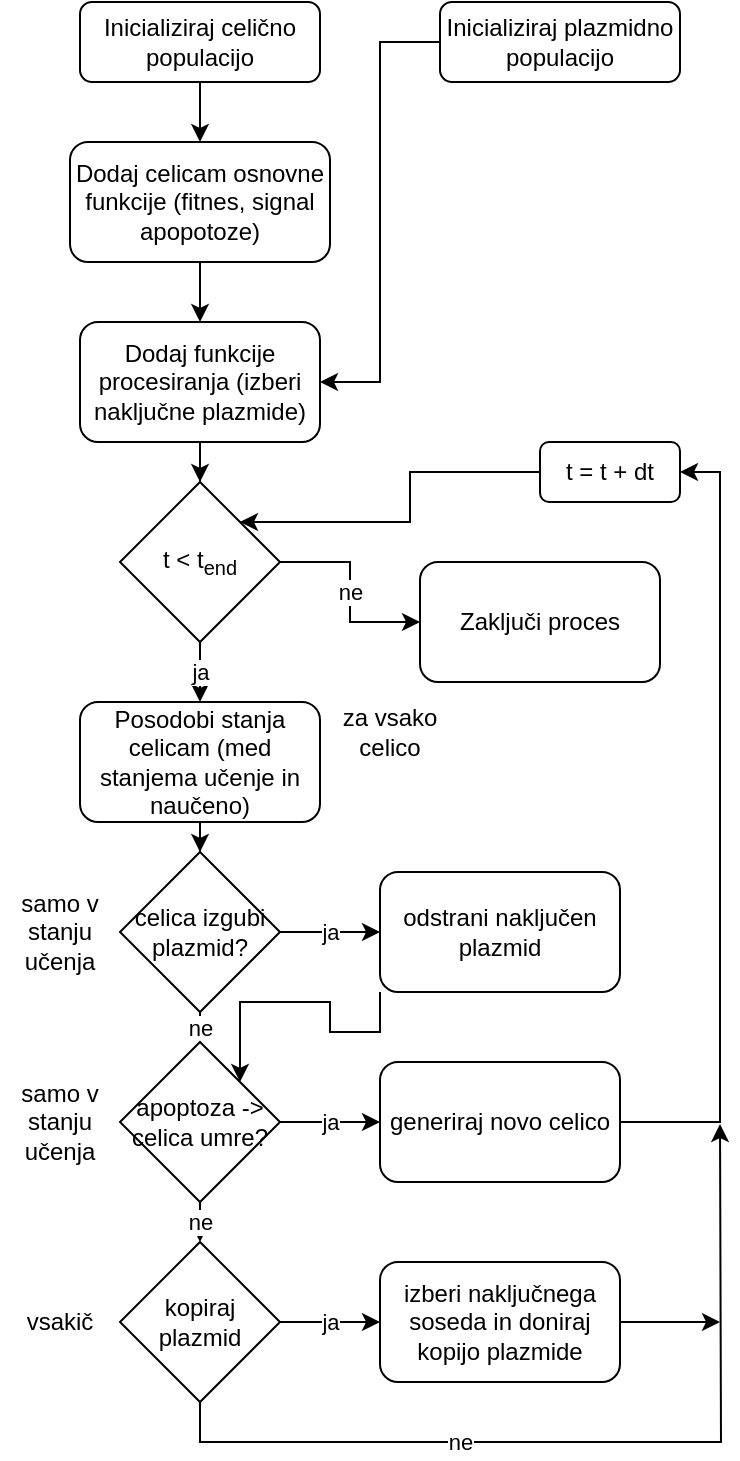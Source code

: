 <mxfile version="16.2.4" type="device"><diagram id="C5RBs43oDa-KdzZeNtuy" name="Page-1"><mxGraphModel dx="1422" dy="762" grid="1" gridSize="10" guides="1" tooltips="1" connect="1" arrows="1" fold="1" page="1" pageScale="1" pageWidth="827" pageHeight="1169" math="0" shadow="0"><root><mxCell id="WIyWlLk6GJQsqaUBKTNV-0"/><mxCell id="WIyWlLk6GJQsqaUBKTNV-1" parent="WIyWlLk6GJQsqaUBKTNV-0"/><mxCell id="ZPnPYICqKQISQRqyIk_y-6" style="edgeStyle=orthogonalEdgeStyle;rounded=0;orthogonalLoop=1;jettySize=auto;html=1;exitX=0.5;exitY=1;exitDx=0;exitDy=0;entryX=0.5;entryY=0;entryDx=0;entryDy=0;" edge="1" parent="WIyWlLk6GJQsqaUBKTNV-1" source="WIyWlLk6GJQsqaUBKTNV-3" target="ZPnPYICqKQISQRqyIk_y-5"><mxGeometry relative="1" as="geometry"/></mxCell><mxCell id="WIyWlLk6GJQsqaUBKTNV-3" value="Inicializiraj celično populacijo" style="rounded=1;whiteSpace=wrap;html=1;fontSize=12;glass=0;strokeWidth=1;shadow=0;" parent="WIyWlLk6GJQsqaUBKTNV-1" vertex="1"><mxGeometry x="160" y="80" width="120" height="40" as="geometry"/></mxCell><mxCell id="ZPnPYICqKQISQRqyIk_y-8" style="edgeStyle=orthogonalEdgeStyle;rounded=0;orthogonalLoop=1;jettySize=auto;html=1;entryX=0.5;entryY=0;entryDx=0;entryDy=0;" edge="1" parent="WIyWlLk6GJQsqaUBKTNV-1" source="ZPnPYICqKQISQRqyIk_y-5" target="ZPnPYICqKQISQRqyIk_y-7"><mxGeometry relative="1" as="geometry"/></mxCell><mxCell id="ZPnPYICqKQISQRqyIk_y-5" value="Dodaj celicam osnovne funkcije (fitnes, signal apopotoze)" style="rounded=1;whiteSpace=wrap;html=1;" vertex="1" parent="WIyWlLk6GJQsqaUBKTNV-1"><mxGeometry x="155" y="150" width="130" height="60" as="geometry"/></mxCell><mxCell id="ZPnPYICqKQISQRqyIk_y-12" style="edgeStyle=orthogonalEdgeStyle;rounded=0;orthogonalLoop=1;jettySize=auto;html=1;entryX=0.5;entryY=0;entryDx=0;entryDy=0;" edge="1" parent="WIyWlLk6GJQsqaUBKTNV-1" source="ZPnPYICqKQISQRqyIk_y-7" target="ZPnPYICqKQISQRqyIk_y-11"><mxGeometry relative="1" as="geometry"/></mxCell><mxCell id="ZPnPYICqKQISQRqyIk_y-7" value="Dodaj funkcije procesiranja (izberi naključne plazmide)" style="rounded=1;whiteSpace=wrap;html=1;" vertex="1" parent="WIyWlLk6GJQsqaUBKTNV-1"><mxGeometry x="160" y="240" width="120" height="60" as="geometry"/></mxCell><mxCell id="ZPnPYICqKQISQRqyIk_y-10" style="edgeStyle=orthogonalEdgeStyle;rounded=0;orthogonalLoop=1;jettySize=auto;html=1;entryX=1;entryY=0.5;entryDx=0;entryDy=0;" edge="1" parent="WIyWlLk6GJQsqaUBKTNV-1" source="ZPnPYICqKQISQRqyIk_y-9" target="ZPnPYICqKQISQRqyIk_y-7"><mxGeometry relative="1" as="geometry"/></mxCell><mxCell id="ZPnPYICqKQISQRqyIk_y-9" value="Inicializiraj plazmidno populacijo" style="rounded=1;whiteSpace=wrap;html=1;" vertex="1" parent="WIyWlLk6GJQsqaUBKTNV-1"><mxGeometry x="340" y="80" width="120" height="40" as="geometry"/></mxCell><mxCell id="ZPnPYICqKQISQRqyIk_y-14" value="ne" style="edgeStyle=orthogonalEdgeStyle;rounded=0;orthogonalLoop=1;jettySize=auto;html=1;entryX=0;entryY=0.5;entryDx=0;entryDy=0;" edge="1" parent="WIyWlLk6GJQsqaUBKTNV-1" source="ZPnPYICqKQISQRqyIk_y-11" target="ZPnPYICqKQISQRqyIk_y-13"><mxGeometry relative="1" as="geometry"/></mxCell><mxCell id="ZPnPYICqKQISQRqyIk_y-16" value="ja" style="edgeStyle=orthogonalEdgeStyle;rounded=0;orthogonalLoop=1;jettySize=auto;html=1;exitX=0.5;exitY=1;exitDx=0;exitDy=0;entryX=0.5;entryY=0;entryDx=0;entryDy=0;" edge="1" parent="WIyWlLk6GJQsqaUBKTNV-1" source="ZPnPYICqKQISQRqyIk_y-11" target="ZPnPYICqKQISQRqyIk_y-15"><mxGeometry relative="1" as="geometry"/></mxCell><mxCell id="ZPnPYICqKQISQRqyIk_y-11" value="t &amp;lt; t&lt;sub&gt;end&lt;/sub&gt;" style="rhombus;whiteSpace=wrap;html=1;rounded=0;" vertex="1" parent="WIyWlLk6GJQsqaUBKTNV-1"><mxGeometry x="180" y="320" width="80" height="80" as="geometry"/></mxCell><mxCell id="ZPnPYICqKQISQRqyIk_y-13" value="Zaključi proces" style="rounded=1;whiteSpace=wrap;html=1;" vertex="1" parent="WIyWlLk6GJQsqaUBKTNV-1"><mxGeometry x="330" y="360" width="120" height="60" as="geometry"/></mxCell><mxCell id="ZPnPYICqKQISQRqyIk_y-19" style="edgeStyle=orthogonalEdgeStyle;rounded=0;orthogonalLoop=1;jettySize=auto;html=1;entryX=0.5;entryY=0;entryDx=0;entryDy=0;" edge="1" parent="WIyWlLk6GJQsqaUBKTNV-1" source="ZPnPYICqKQISQRqyIk_y-15" target="ZPnPYICqKQISQRqyIk_y-18"><mxGeometry relative="1" as="geometry"/></mxCell><mxCell id="ZPnPYICqKQISQRqyIk_y-15" value="Posodobi stanja celicam (med stanjema učenje in naučeno)" style="rounded=1;whiteSpace=wrap;html=1;" vertex="1" parent="WIyWlLk6GJQsqaUBKTNV-1"><mxGeometry x="160" y="430" width="120" height="60" as="geometry"/></mxCell><mxCell id="ZPnPYICqKQISQRqyIk_y-17" value="za vsako celico" style="text;html=1;strokeColor=none;fillColor=none;align=center;verticalAlign=middle;whiteSpace=wrap;rounded=0;" vertex="1" parent="WIyWlLk6GJQsqaUBKTNV-1"><mxGeometry x="285" y="430" width="60" height="30" as="geometry"/></mxCell><mxCell id="ZPnPYICqKQISQRqyIk_y-25" value="ja" style="edgeStyle=orthogonalEdgeStyle;rounded=0;orthogonalLoop=1;jettySize=auto;html=1;entryX=0;entryY=0.5;entryDx=0;entryDy=0;" edge="1" parent="WIyWlLk6GJQsqaUBKTNV-1" source="ZPnPYICqKQISQRqyIk_y-18" target="ZPnPYICqKQISQRqyIk_y-20"><mxGeometry relative="1" as="geometry"/></mxCell><mxCell id="ZPnPYICqKQISQRqyIk_y-26" value="ne" style="edgeStyle=orthogonalEdgeStyle;rounded=0;orthogonalLoop=1;jettySize=auto;html=1;exitX=0.5;exitY=1;exitDx=0;exitDy=0;entryX=0.5;entryY=0;entryDx=0;entryDy=0;" edge="1" parent="WIyWlLk6GJQsqaUBKTNV-1" source="ZPnPYICqKQISQRqyIk_y-18" target="ZPnPYICqKQISQRqyIk_y-21"><mxGeometry relative="1" as="geometry"/></mxCell><mxCell id="ZPnPYICqKQISQRqyIk_y-18" value="celica izgubi plazmid?" style="rhombus;whiteSpace=wrap;html=1;rounded=0;" vertex="1" parent="WIyWlLk6GJQsqaUBKTNV-1"><mxGeometry x="180" y="505" width="80" height="80" as="geometry"/></mxCell><mxCell id="ZPnPYICqKQISQRqyIk_y-32" style="edgeStyle=orthogonalEdgeStyle;rounded=0;orthogonalLoop=1;jettySize=auto;html=1;exitX=0;exitY=1;exitDx=0;exitDy=0;entryX=1;entryY=0;entryDx=0;entryDy=0;" edge="1" parent="WIyWlLk6GJQsqaUBKTNV-1" source="ZPnPYICqKQISQRqyIk_y-20" target="ZPnPYICqKQISQRqyIk_y-21"><mxGeometry relative="1" as="geometry"/></mxCell><mxCell id="ZPnPYICqKQISQRqyIk_y-20" value="odstrani naključen plazmid" style="rounded=1;whiteSpace=wrap;html=1;" vertex="1" parent="WIyWlLk6GJQsqaUBKTNV-1"><mxGeometry x="310" y="515" width="120" height="60" as="geometry"/></mxCell><mxCell id="ZPnPYICqKQISQRqyIk_y-27" value="ne" style="edgeStyle=orthogonalEdgeStyle;rounded=0;orthogonalLoop=1;jettySize=auto;html=1;exitX=0.5;exitY=1;exitDx=0;exitDy=0;entryX=0.5;entryY=0;entryDx=0;entryDy=0;" edge="1" parent="WIyWlLk6GJQsqaUBKTNV-1" source="ZPnPYICqKQISQRqyIk_y-21" target="ZPnPYICqKQISQRqyIk_y-23"><mxGeometry relative="1" as="geometry"/></mxCell><mxCell id="ZPnPYICqKQISQRqyIk_y-28" value="ja" style="edgeStyle=orthogonalEdgeStyle;rounded=0;orthogonalLoop=1;jettySize=auto;html=1;exitX=1;exitY=0.5;exitDx=0;exitDy=0;entryX=0;entryY=0.5;entryDx=0;entryDy=0;" edge="1" parent="WIyWlLk6GJQsqaUBKTNV-1" source="ZPnPYICqKQISQRqyIk_y-21" target="ZPnPYICqKQISQRqyIk_y-22"><mxGeometry relative="1" as="geometry"/></mxCell><mxCell id="ZPnPYICqKQISQRqyIk_y-21" value="apoptoza -&amp;gt; celica umre?" style="rhombus;whiteSpace=wrap;html=1;rounded=0;" vertex="1" parent="WIyWlLk6GJQsqaUBKTNV-1"><mxGeometry x="180" y="600" width="80" height="80" as="geometry"/></mxCell><mxCell id="ZPnPYICqKQISQRqyIk_y-42" style="edgeStyle=orthogonalEdgeStyle;rounded=0;orthogonalLoop=1;jettySize=auto;html=1;exitX=1;exitY=0.5;exitDx=0;exitDy=0;entryX=1;entryY=0.5;entryDx=0;entryDy=0;" edge="1" parent="WIyWlLk6GJQsqaUBKTNV-1" source="ZPnPYICqKQISQRqyIk_y-22" target="ZPnPYICqKQISQRqyIk_y-40"><mxGeometry relative="1" as="geometry"/></mxCell><mxCell id="ZPnPYICqKQISQRqyIk_y-22" value="generiraj novo celico" style="rounded=1;whiteSpace=wrap;html=1;" vertex="1" parent="WIyWlLk6GJQsqaUBKTNV-1"><mxGeometry x="310" y="610" width="120" height="60" as="geometry"/></mxCell><mxCell id="ZPnPYICqKQISQRqyIk_y-29" value="ja" style="edgeStyle=orthogonalEdgeStyle;rounded=0;orthogonalLoop=1;jettySize=auto;html=1;exitX=1;exitY=0.5;exitDx=0;exitDy=0;entryX=0;entryY=0.5;entryDx=0;entryDy=0;" edge="1" parent="WIyWlLk6GJQsqaUBKTNV-1" source="ZPnPYICqKQISQRqyIk_y-23" target="ZPnPYICqKQISQRqyIk_y-24"><mxGeometry relative="1" as="geometry"/></mxCell><mxCell id="ZPnPYICqKQISQRqyIk_y-34" value="ne" style="edgeStyle=orthogonalEdgeStyle;rounded=0;orthogonalLoop=1;jettySize=auto;html=1;exitX=0.5;exitY=1;exitDx=0;exitDy=0;" edge="1" parent="WIyWlLk6GJQsqaUBKTNV-1" source="ZPnPYICqKQISQRqyIk_y-23"><mxGeometry x="-0.317" relative="1" as="geometry"><mxPoint x="480" y="641" as="targetPoint"/><mxPoint as="offset"/></mxGeometry></mxCell><mxCell id="ZPnPYICqKQISQRqyIk_y-23" value="kopiraj plazmid" style="rhombus;whiteSpace=wrap;html=1;rounded=0;" vertex="1" parent="WIyWlLk6GJQsqaUBKTNV-1"><mxGeometry x="180" y="700" width="80" height="80" as="geometry"/></mxCell><mxCell id="ZPnPYICqKQISQRqyIk_y-35" style="edgeStyle=orthogonalEdgeStyle;rounded=0;orthogonalLoop=1;jettySize=auto;html=1;exitX=1;exitY=0.5;exitDx=0;exitDy=0;" edge="1" parent="WIyWlLk6GJQsqaUBKTNV-1" source="ZPnPYICqKQISQRqyIk_y-24"><mxGeometry relative="1" as="geometry"><mxPoint x="480" y="740" as="targetPoint"/></mxGeometry></mxCell><mxCell id="ZPnPYICqKQISQRqyIk_y-24" value="izberi naključnega soseda in doniraj kopijo plazmide" style="rounded=1;whiteSpace=wrap;html=1;" vertex="1" parent="WIyWlLk6GJQsqaUBKTNV-1"><mxGeometry x="310" y="710" width="120" height="60" as="geometry"/></mxCell><mxCell id="ZPnPYICqKQISQRqyIk_y-36" value="samo v stanju učenja" style="text;html=1;strokeColor=none;fillColor=none;align=center;verticalAlign=middle;whiteSpace=wrap;rounded=0;" vertex="1" parent="WIyWlLk6GJQsqaUBKTNV-1"><mxGeometry x="120" y="530" width="60" height="30" as="geometry"/></mxCell><mxCell id="ZPnPYICqKQISQRqyIk_y-37" value="samo v stanju učenja" style="text;html=1;strokeColor=none;fillColor=none;align=center;verticalAlign=middle;whiteSpace=wrap;rounded=0;" vertex="1" parent="WIyWlLk6GJQsqaUBKTNV-1"><mxGeometry x="120" y="625" width="60" height="30" as="geometry"/></mxCell><mxCell id="ZPnPYICqKQISQRqyIk_y-38" value="vsakič" style="text;html=1;strokeColor=none;fillColor=none;align=center;verticalAlign=middle;whiteSpace=wrap;rounded=0;" vertex="1" parent="WIyWlLk6GJQsqaUBKTNV-1"><mxGeometry x="120" y="725" width="60" height="30" as="geometry"/></mxCell><mxCell id="ZPnPYICqKQISQRqyIk_y-44" style="edgeStyle=orthogonalEdgeStyle;rounded=0;orthogonalLoop=1;jettySize=auto;html=1;exitX=0;exitY=0.5;exitDx=0;exitDy=0;entryX=1;entryY=0;entryDx=0;entryDy=0;" edge="1" parent="WIyWlLk6GJQsqaUBKTNV-1" source="ZPnPYICqKQISQRqyIk_y-40" target="ZPnPYICqKQISQRqyIk_y-11"><mxGeometry relative="1" as="geometry"/></mxCell><mxCell id="ZPnPYICqKQISQRqyIk_y-40" value="t = t + dt" style="rounded=1;whiteSpace=wrap;html=1;" vertex="1" parent="WIyWlLk6GJQsqaUBKTNV-1"><mxGeometry x="390" y="300" width="70" height="30" as="geometry"/></mxCell></root></mxGraphModel></diagram></mxfile>
